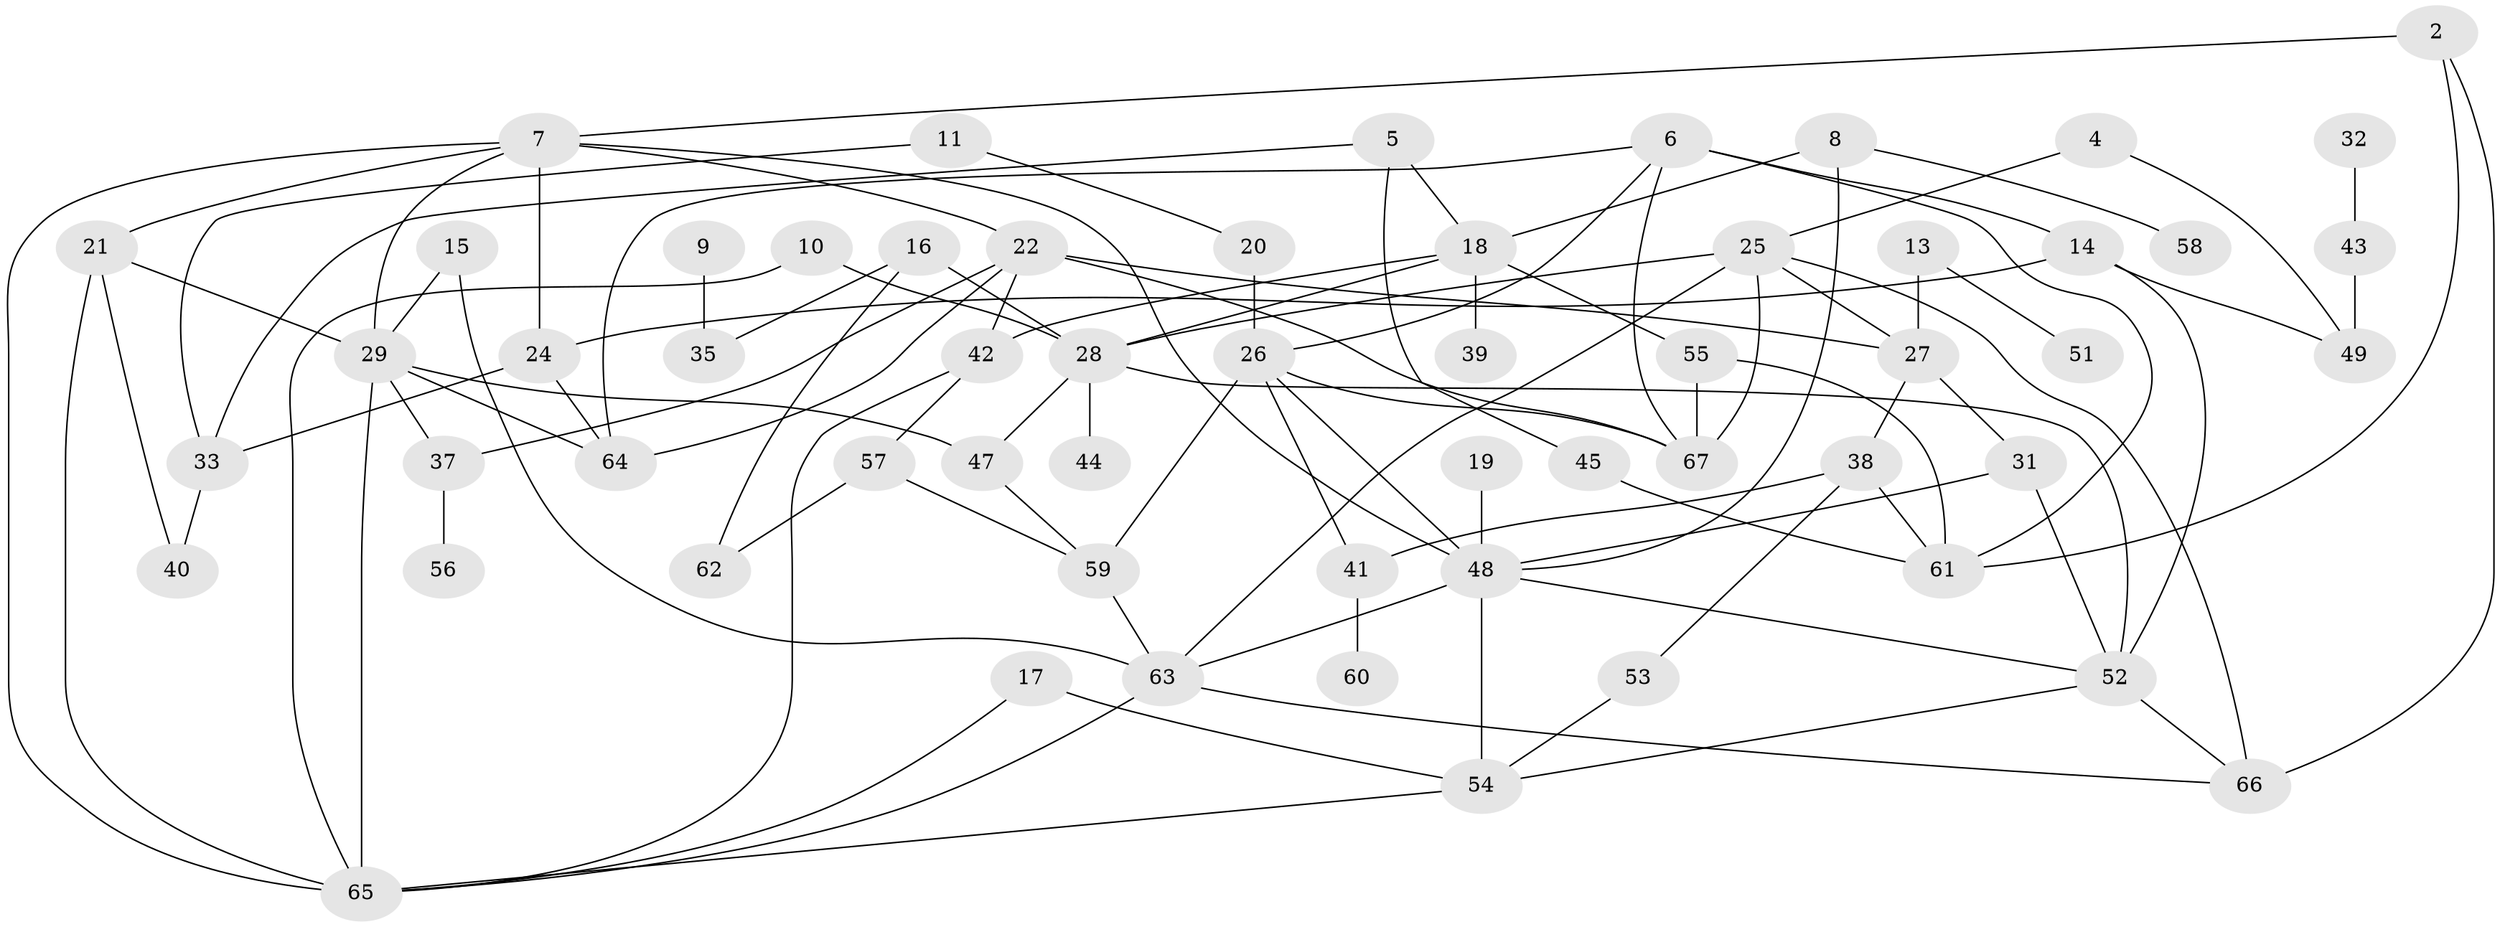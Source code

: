 // original degree distribution, {0: 0.045112781954887216, 5: 0.05263157894736842, 1: 0.23308270676691728, 3: 0.21804511278195488, 4: 0.14285714285714285, 2: 0.2556390977443609, 6: 0.03007518796992481, 8: 0.015037593984962405, 9: 0.007518796992481203}
// Generated by graph-tools (version 1.1) at 2025/35/03/04/25 23:35:57]
// undirected, 58 vertices, 101 edges
graph export_dot {
  node [color=gray90,style=filled];
  2;
  4;
  5;
  6;
  7;
  8;
  9;
  10;
  11;
  13;
  14;
  15;
  16;
  17;
  18;
  19;
  20;
  21;
  22;
  24;
  25;
  26;
  27;
  28;
  29;
  31;
  32;
  33;
  35;
  37;
  38;
  39;
  40;
  41;
  42;
  43;
  44;
  45;
  47;
  48;
  49;
  51;
  52;
  53;
  54;
  55;
  56;
  57;
  58;
  59;
  60;
  61;
  62;
  63;
  64;
  65;
  66;
  67;
  2 -- 7 [weight=1.0];
  2 -- 61 [weight=1.0];
  2 -- 66 [weight=1.0];
  4 -- 25 [weight=1.0];
  4 -- 49 [weight=1.0];
  5 -- 18 [weight=1.0];
  5 -- 33 [weight=1.0];
  5 -- 45 [weight=1.0];
  6 -- 14 [weight=2.0];
  6 -- 26 [weight=1.0];
  6 -- 61 [weight=1.0];
  6 -- 64 [weight=1.0];
  6 -- 67 [weight=1.0];
  7 -- 21 [weight=1.0];
  7 -- 22 [weight=1.0];
  7 -- 24 [weight=1.0];
  7 -- 29 [weight=1.0];
  7 -- 48 [weight=1.0];
  7 -- 65 [weight=1.0];
  8 -- 18 [weight=1.0];
  8 -- 48 [weight=1.0];
  8 -- 58 [weight=1.0];
  9 -- 35 [weight=1.0];
  10 -- 28 [weight=1.0];
  10 -- 65 [weight=1.0];
  11 -- 20 [weight=1.0];
  11 -- 33 [weight=1.0];
  13 -- 27 [weight=1.0];
  13 -- 51 [weight=1.0];
  14 -- 24 [weight=1.0];
  14 -- 49 [weight=1.0];
  14 -- 52 [weight=1.0];
  15 -- 29 [weight=1.0];
  15 -- 63 [weight=1.0];
  16 -- 28 [weight=1.0];
  16 -- 35 [weight=1.0];
  16 -- 62 [weight=1.0];
  17 -- 54 [weight=1.0];
  17 -- 65 [weight=1.0];
  18 -- 28 [weight=1.0];
  18 -- 39 [weight=1.0];
  18 -- 42 [weight=1.0];
  18 -- 55 [weight=1.0];
  19 -- 48 [weight=2.0];
  20 -- 26 [weight=1.0];
  21 -- 29 [weight=1.0];
  21 -- 40 [weight=1.0];
  21 -- 65 [weight=1.0];
  22 -- 27 [weight=1.0];
  22 -- 37 [weight=1.0];
  22 -- 42 [weight=2.0];
  22 -- 64 [weight=1.0];
  22 -- 67 [weight=1.0];
  24 -- 33 [weight=1.0];
  24 -- 64 [weight=1.0];
  25 -- 27 [weight=1.0];
  25 -- 28 [weight=1.0];
  25 -- 63 [weight=1.0];
  25 -- 66 [weight=1.0];
  25 -- 67 [weight=1.0];
  26 -- 41 [weight=1.0];
  26 -- 48 [weight=1.0];
  26 -- 59 [weight=1.0];
  26 -- 67 [weight=1.0];
  27 -- 31 [weight=1.0];
  27 -- 38 [weight=1.0];
  28 -- 44 [weight=1.0];
  28 -- 47 [weight=1.0];
  28 -- 52 [weight=1.0];
  29 -- 37 [weight=1.0];
  29 -- 47 [weight=1.0];
  29 -- 64 [weight=1.0];
  29 -- 65 [weight=2.0];
  31 -- 48 [weight=2.0];
  31 -- 52 [weight=1.0];
  32 -- 43 [weight=1.0];
  33 -- 40 [weight=1.0];
  37 -- 56 [weight=1.0];
  38 -- 41 [weight=1.0];
  38 -- 53 [weight=1.0];
  38 -- 61 [weight=1.0];
  41 -- 60 [weight=1.0];
  42 -- 57 [weight=1.0];
  42 -- 65 [weight=1.0];
  43 -- 49 [weight=1.0];
  45 -- 61 [weight=1.0];
  47 -- 59 [weight=1.0];
  48 -- 52 [weight=1.0];
  48 -- 54 [weight=1.0];
  48 -- 63 [weight=1.0];
  52 -- 54 [weight=1.0];
  52 -- 66 [weight=1.0];
  53 -- 54 [weight=1.0];
  54 -- 65 [weight=1.0];
  55 -- 61 [weight=1.0];
  55 -- 67 [weight=1.0];
  57 -- 59 [weight=1.0];
  57 -- 62 [weight=1.0];
  59 -- 63 [weight=1.0];
  63 -- 65 [weight=1.0];
  63 -- 66 [weight=1.0];
}
